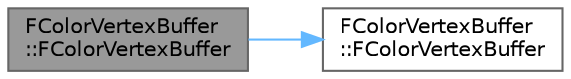digraph "FColorVertexBuffer::FColorVertexBuffer"
{
 // INTERACTIVE_SVG=YES
 // LATEX_PDF_SIZE
  bgcolor="transparent";
  edge [fontname=Helvetica,fontsize=10,labelfontname=Helvetica,labelfontsize=10];
  node [fontname=Helvetica,fontsize=10,shape=box,height=0.2,width=0.4];
  rankdir="LR";
  Node1 [id="Node000001",label="FColorVertexBuffer\l::FColorVertexBuffer",height=0.2,width=0.4,color="gray40", fillcolor="grey60", style="filled", fontcolor="black",tooltip="Purposely hidden."];
  Node1 -> Node2 [id="edge1_Node000001_Node000002",color="steelblue1",style="solid",tooltip=" "];
  Node2 [id="Node000002",label="FColorVertexBuffer\l::FColorVertexBuffer",height=0.2,width=0.4,color="grey40", fillcolor="white", style="filled",URL="$d9/de0/classFColorVertexBuffer.html#ae950c3dedfed7c42e4c1b479300b1f6b",tooltip="Default constructor."];
}
